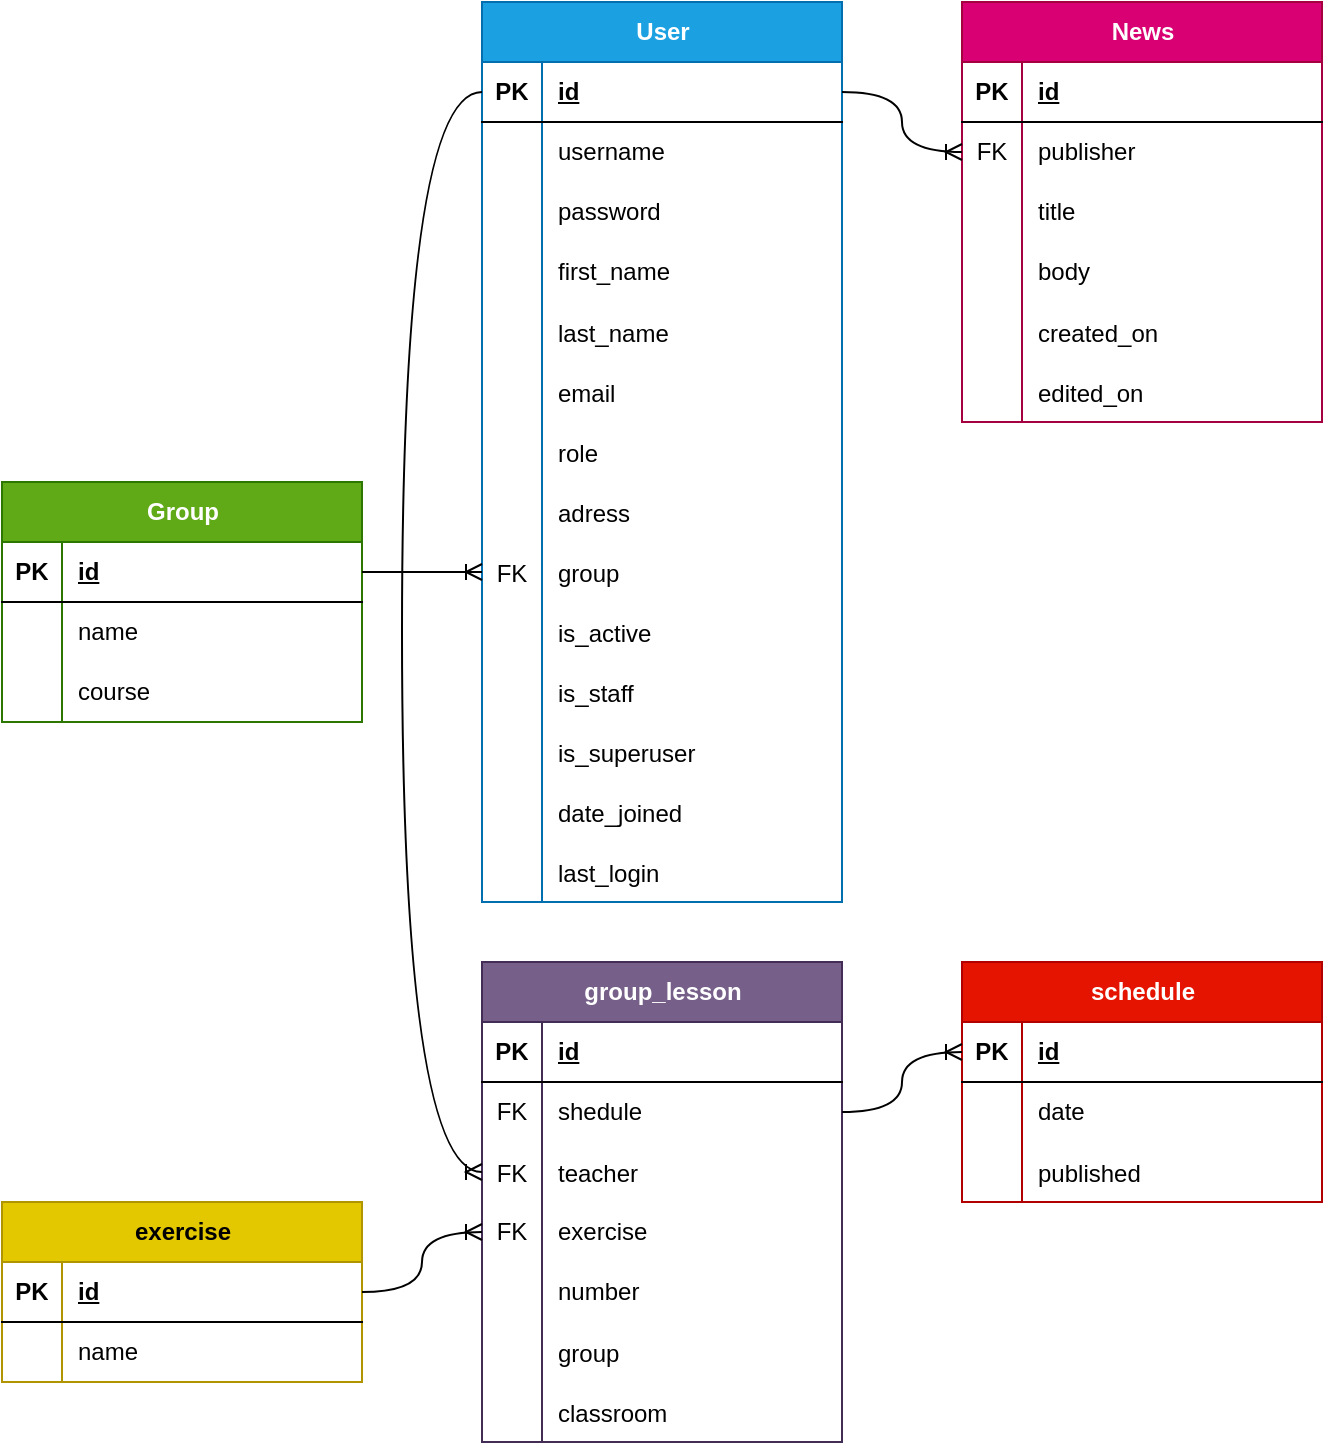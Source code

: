 <mxfile version="26.0.10">
  <diagram name="Страница — 1" id="OboTf6FdKIAfxcBiKq9w">
    <mxGraphModel dx="1434" dy="758" grid="1" gridSize="10" guides="1" tooltips="1" connect="1" arrows="1" fold="1" page="1" pageScale="1" pageWidth="827" pageHeight="1169" math="0" shadow="0">
      <root>
        <mxCell id="0" />
        <mxCell id="1" parent="0" />
        <mxCell id="WoGr3U05z-3-BIguTOrU-1" value="User" style="shape=table;startSize=30;container=1;collapsible=1;childLayout=tableLayout;fixedRows=1;rowLines=0;fontStyle=1;align=center;resizeLast=1;html=1;fillColor=#1ba1e2;fontColor=#ffffff;strokeColor=#006EAF;" parent="1" vertex="1">
          <mxGeometry x="240" y="40" width="180" height="450" as="geometry" />
        </mxCell>
        <mxCell id="WoGr3U05z-3-BIguTOrU-2" value="" style="shape=tableRow;horizontal=0;startSize=0;swimlaneHead=0;swimlaneBody=0;fillColor=none;collapsible=0;dropTarget=0;points=[[0,0.5],[1,0.5]];portConstraint=eastwest;top=0;left=0;right=0;bottom=1;" parent="WoGr3U05z-3-BIguTOrU-1" vertex="1">
          <mxGeometry y="30" width="180" height="30" as="geometry" />
        </mxCell>
        <mxCell id="WoGr3U05z-3-BIguTOrU-3" value="PK" style="shape=partialRectangle;connectable=0;fillColor=none;top=0;left=0;bottom=0;right=0;fontStyle=1;overflow=hidden;whiteSpace=wrap;html=1;" parent="WoGr3U05z-3-BIguTOrU-2" vertex="1">
          <mxGeometry width="30" height="30" as="geometry">
            <mxRectangle width="30" height="30" as="alternateBounds" />
          </mxGeometry>
        </mxCell>
        <mxCell id="WoGr3U05z-3-BIguTOrU-4" value="id" style="shape=partialRectangle;connectable=0;fillColor=none;top=0;left=0;bottom=0;right=0;align=left;spacingLeft=6;fontStyle=5;overflow=hidden;whiteSpace=wrap;html=1;" parent="WoGr3U05z-3-BIguTOrU-2" vertex="1">
          <mxGeometry x="30" width="150" height="30" as="geometry">
            <mxRectangle width="150" height="30" as="alternateBounds" />
          </mxGeometry>
        </mxCell>
        <mxCell id="WoGr3U05z-3-BIguTOrU-5" value="" style="shape=tableRow;horizontal=0;startSize=0;swimlaneHead=0;swimlaneBody=0;fillColor=none;collapsible=0;dropTarget=0;points=[[0,0.5],[1,0.5]];portConstraint=eastwest;top=0;left=0;right=0;bottom=0;" parent="WoGr3U05z-3-BIguTOrU-1" vertex="1">
          <mxGeometry y="60" width="180" height="30" as="geometry" />
        </mxCell>
        <mxCell id="WoGr3U05z-3-BIguTOrU-6" value="" style="shape=partialRectangle;connectable=0;fillColor=none;top=0;left=0;bottom=0;right=0;editable=1;overflow=hidden;whiteSpace=wrap;html=1;" parent="WoGr3U05z-3-BIguTOrU-5" vertex="1">
          <mxGeometry width="30" height="30" as="geometry">
            <mxRectangle width="30" height="30" as="alternateBounds" />
          </mxGeometry>
        </mxCell>
        <mxCell id="WoGr3U05z-3-BIguTOrU-7" value="username" style="shape=partialRectangle;connectable=0;fillColor=none;top=0;left=0;bottom=0;right=0;align=left;spacingLeft=6;overflow=hidden;whiteSpace=wrap;html=1;" parent="WoGr3U05z-3-BIguTOrU-5" vertex="1">
          <mxGeometry x="30" width="150" height="30" as="geometry">
            <mxRectangle width="150" height="30" as="alternateBounds" />
          </mxGeometry>
        </mxCell>
        <mxCell id="WoGr3U05z-3-BIguTOrU-8" value="" style="shape=tableRow;horizontal=0;startSize=0;swimlaneHead=0;swimlaneBody=0;fillColor=none;collapsible=0;dropTarget=0;points=[[0,0.5],[1,0.5]];portConstraint=eastwest;top=0;left=0;right=0;bottom=0;" parent="WoGr3U05z-3-BIguTOrU-1" vertex="1">
          <mxGeometry y="90" width="180" height="30" as="geometry" />
        </mxCell>
        <mxCell id="WoGr3U05z-3-BIguTOrU-9" value="" style="shape=partialRectangle;connectable=0;fillColor=none;top=0;left=0;bottom=0;right=0;editable=1;overflow=hidden;whiteSpace=wrap;html=1;" parent="WoGr3U05z-3-BIguTOrU-8" vertex="1">
          <mxGeometry width="30" height="30" as="geometry">
            <mxRectangle width="30" height="30" as="alternateBounds" />
          </mxGeometry>
        </mxCell>
        <mxCell id="WoGr3U05z-3-BIguTOrU-10" value="password" style="shape=partialRectangle;connectable=0;fillColor=none;top=0;left=0;bottom=0;right=0;align=left;spacingLeft=6;overflow=hidden;whiteSpace=wrap;html=1;" parent="WoGr3U05z-3-BIguTOrU-8" vertex="1">
          <mxGeometry x="30" width="150" height="30" as="geometry">
            <mxRectangle width="150" height="30" as="alternateBounds" />
          </mxGeometry>
        </mxCell>
        <mxCell id="WoGr3U05z-3-BIguTOrU-11" value="" style="shape=tableRow;horizontal=0;startSize=0;swimlaneHead=0;swimlaneBody=0;fillColor=none;collapsible=0;dropTarget=0;points=[[0,0.5],[1,0.5]];portConstraint=eastwest;top=0;left=0;right=0;bottom=0;" parent="WoGr3U05z-3-BIguTOrU-1" vertex="1">
          <mxGeometry y="120" width="180" height="30" as="geometry" />
        </mxCell>
        <mxCell id="WoGr3U05z-3-BIguTOrU-12" value="" style="shape=partialRectangle;connectable=0;fillColor=none;top=0;left=0;bottom=0;right=0;editable=1;overflow=hidden;whiteSpace=wrap;html=1;" parent="WoGr3U05z-3-BIguTOrU-11" vertex="1">
          <mxGeometry width="30" height="30" as="geometry">
            <mxRectangle width="30" height="30" as="alternateBounds" />
          </mxGeometry>
        </mxCell>
        <mxCell id="WoGr3U05z-3-BIguTOrU-13" value="first_name" style="shape=partialRectangle;connectable=0;fillColor=none;top=0;left=0;bottom=0;right=0;align=left;spacingLeft=6;overflow=hidden;whiteSpace=wrap;html=1;" parent="WoGr3U05z-3-BIguTOrU-11" vertex="1">
          <mxGeometry x="30" width="150" height="30" as="geometry">
            <mxRectangle width="150" height="30" as="alternateBounds" />
          </mxGeometry>
        </mxCell>
        <mxCell id="WoGr3U05z-3-BIguTOrU-27" value="" style="shape=tableRow;horizontal=0;startSize=0;swimlaneHead=0;swimlaneBody=0;fillColor=none;collapsible=0;dropTarget=0;points=[[0,0.5],[1,0.5]];portConstraint=eastwest;top=0;left=0;right=0;bottom=0;" parent="WoGr3U05z-3-BIguTOrU-1" vertex="1">
          <mxGeometry y="150" width="180" height="30" as="geometry" />
        </mxCell>
        <mxCell id="WoGr3U05z-3-BIguTOrU-28" value="" style="shape=partialRectangle;connectable=0;fillColor=none;top=0;left=0;bottom=0;right=0;editable=1;overflow=hidden;" parent="WoGr3U05z-3-BIguTOrU-27" vertex="1">
          <mxGeometry width="30" height="30" as="geometry">
            <mxRectangle width="30" height="30" as="alternateBounds" />
          </mxGeometry>
        </mxCell>
        <mxCell id="WoGr3U05z-3-BIguTOrU-29" value="last_name" style="shape=partialRectangle;connectable=0;fillColor=none;top=0;left=0;bottom=0;right=0;align=left;spacingLeft=6;overflow=hidden;" parent="WoGr3U05z-3-BIguTOrU-27" vertex="1">
          <mxGeometry x="30" width="150" height="30" as="geometry">
            <mxRectangle width="150" height="30" as="alternateBounds" />
          </mxGeometry>
        </mxCell>
        <mxCell id="WoGr3U05z-3-BIguTOrU-30" value="" style="shape=tableRow;horizontal=0;startSize=0;swimlaneHead=0;swimlaneBody=0;fillColor=none;collapsible=0;dropTarget=0;points=[[0,0.5],[1,0.5]];portConstraint=eastwest;top=0;left=0;right=0;bottom=0;" parent="WoGr3U05z-3-BIguTOrU-1" vertex="1">
          <mxGeometry y="180" width="180" height="30" as="geometry" />
        </mxCell>
        <mxCell id="WoGr3U05z-3-BIguTOrU-31" value="" style="shape=partialRectangle;connectable=0;fillColor=none;top=0;left=0;bottom=0;right=0;editable=1;overflow=hidden;" parent="WoGr3U05z-3-BIguTOrU-30" vertex="1">
          <mxGeometry width="30" height="30" as="geometry">
            <mxRectangle width="30" height="30" as="alternateBounds" />
          </mxGeometry>
        </mxCell>
        <mxCell id="WoGr3U05z-3-BIguTOrU-32" value="email" style="shape=partialRectangle;connectable=0;fillColor=none;top=0;left=0;bottom=0;right=0;align=left;spacingLeft=6;overflow=hidden;" parent="WoGr3U05z-3-BIguTOrU-30" vertex="1">
          <mxGeometry x="30" width="150" height="30" as="geometry">
            <mxRectangle width="150" height="30" as="alternateBounds" />
          </mxGeometry>
        </mxCell>
        <mxCell id="WoGr3U05z-3-BIguTOrU-33" value="" style="shape=tableRow;horizontal=0;startSize=0;swimlaneHead=0;swimlaneBody=0;fillColor=none;collapsible=0;dropTarget=0;points=[[0,0.5],[1,0.5]];portConstraint=eastwest;top=0;left=0;right=0;bottom=0;" parent="WoGr3U05z-3-BIguTOrU-1" vertex="1">
          <mxGeometry y="210" width="180" height="30" as="geometry" />
        </mxCell>
        <mxCell id="WoGr3U05z-3-BIguTOrU-34" value="" style="shape=partialRectangle;connectable=0;fillColor=none;top=0;left=0;bottom=0;right=0;editable=1;overflow=hidden;" parent="WoGr3U05z-3-BIguTOrU-33" vertex="1">
          <mxGeometry width="30" height="30" as="geometry">
            <mxRectangle width="30" height="30" as="alternateBounds" />
          </mxGeometry>
        </mxCell>
        <mxCell id="WoGr3U05z-3-BIguTOrU-35" value="role" style="shape=partialRectangle;connectable=0;fillColor=none;top=0;left=0;bottom=0;right=0;align=left;spacingLeft=6;overflow=hidden;" parent="WoGr3U05z-3-BIguTOrU-33" vertex="1">
          <mxGeometry x="30" width="150" height="30" as="geometry">
            <mxRectangle width="150" height="30" as="alternateBounds" />
          </mxGeometry>
        </mxCell>
        <mxCell id="WoGr3U05z-3-BIguTOrU-36" value="" style="shape=tableRow;horizontal=0;startSize=0;swimlaneHead=0;swimlaneBody=0;fillColor=none;collapsible=0;dropTarget=0;points=[[0,0.5],[1,0.5]];portConstraint=eastwest;top=0;left=0;right=0;bottom=0;" parent="WoGr3U05z-3-BIguTOrU-1" vertex="1">
          <mxGeometry y="240" width="180" height="30" as="geometry" />
        </mxCell>
        <mxCell id="WoGr3U05z-3-BIguTOrU-37" value="" style="shape=partialRectangle;connectable=0;fillColor=none;top=0;left=0;bottom=0;right=0;editable=1;overflow=hidden;" parent="WoGr3U05z-3-BIguTOrU-36" vertex="1">
          <mxGeometry width="30" height="30" as="geometry">
            <mxRectangle width="30" height="30" as="alternateBounds" />
          </mxGeometry>
        </mxCell>
        <mxCell id="WoGr3U05z-3-BIguTOrU-38" value="adress" style="shape=partialRectangle;connectable=0;fillColor=none;top=0;left=0;bottom=0;right=0;align=left;spacingLeft=6;overflow=hidden;" parent="WoGr3U05z-3-BIguTOrU-36" vertex="1">
          <mxGeometry x="30" width="150" height="30" as="geometry">
            <mxRectangle width="150" height="30" as="alternateBounds" />
          </mxGeometry>
        </mxCell>
        <mxCell id="WoGr3U05z-3-BIguTOrU-39" value="" style="shape=tableRow;horizontal=0;startSize=0;swimlaneHead=0;swimlaneBody=0;fillColor=none;collapsible=0;dropTarget=0;points=[[0,0.5],[1,0.5]];portConstraint=eastwest;top=0;left=0;right=0;bottom=0;" parent="WoGr3U05z-3-BIguTOrU-1" vertex="1">
          <mxGeometry y="270" width="180" height="30" as="geometry" />
        </mxCell>
        <mxCell id="WoGr3U05z-3-BIguTOrU-40" value="FK" style="shape=partialRectangle;connectable=0;fillColor=none;top=0;left=0;bottom=0;right=0;editable=1;overflow=hidden;" parent="WoGr3U05z-3-BIguTOrU-39" vertex="1">
          <mxGeometry width="30" height="30" as="geometry">
            <mxRectangle width="30" height="30" as="alternateBounds" />
          </mxGeometry>
        </mxCell>
        <mxCell id="WoGr3U05z-3-BIguTOrU-41" value="group" style="shape=partialRectangle;connectable=0;fillColor=none;top=0;left=0;bottom=0;right=0;align=left;spacingLeft=6;overflow=hidden;" parent="WoGr3U05z-3-BIguTOrU-39" vertex="1">
          <mxGeometry x="30" width="150" height="30" as="geometry">
            <mxRectangle width="150" height="30" as="alternateBounds" />
          </mxGeometry>
        </mxCell>
        <mxCell id="WoGr3U05z-3-BIguTOrU-72" value="" style="shape=tableRow;horizontal=0;startSize=0;swimlaneHead=0;swimlaneBody=0;fillColor=none;collapsible=0;dropTarget=0;points=[[0,0.5],[1,0.5]];portConstraint=eastwest;top=0;left=0;right=0;bottom=0;" parent="WoGr3U05z-3-BIguTOrU-1" vertex="1">
          <mxGeometry y="300" width="180" height="30" as="geometry" />
        </mxCell>
        <mxCell id="WoGr3U05z-3-BIguTOrU-73" value="" style="shape=partialRectangle;connectable=0;fillColor=none;top=0;left=0;bottom=0;right=0;editable=1;overflow=hidden;" parent="WoGr3U05z-3-BIguTOrU-72" vertex="1">
          <mxGeometry width="30" height="30" as="geometry">
            <mxRectangle width="30" height="30" as="alternateBounds" />
          </mxGeometry>
        </mxCell>
        <mxCell id="WoGr3U05z-3-BIguTOrU-74" value="is_active" style="shape=partialRectangle;connectable=0;fillColor=none;top=0;left=0;bottom=0;right=0;align=left;spacingLeft=6;overflow=hidden;" parent="WoGr3U05z-3-BIguTOrU-72" vertex="1">
          <mxGeometry x="30" width="150" height="30" as="geometry">
            <mxRectangle width="150" height="30" as="alternateBounds" />
          </mxGeometry>
        </mxCell>
        <mxCell id="WoGr3U05z-3-BIguTOrU-75" value="" style="shape=tableRow;horizontal=0;startSize=0;swimlaneHead=0;swimlaneBody=0;fillColor=none;collapsible=0;dropTarget=0;points=[[0,0.5],[1,0.5]];portConstraint=eastwest;top=0;left=0;right=0;bottom=0;" parent="WoGr3U05z-3-BIguTOrU-1" vertex="1">
          <mxGeometry y="330" width="180" height="30" as="geometry" />
        </mxCell>
        <mxCell id="WoGr3U05z-3-BIguTOrU-76" value="" style="shape=partialRectangle;connectable=0;fillColor=none;top=0;left=0;bottom=0;right=0;editable=1;overflow=hidden;" parent="WoGr3U05z-3-BIguTOrU-75" vertex="1">
          <mxGeometry width="30" height="30" as="geometry">
            <mxRectangle width="30" height="30" as="alternateBounds" />
          </mxGeometry>
        </mxCell>
        <mxCell id="WoGr3U05z-3-BIguTOrU-77" value="is_staff" style="shape=partialRectangle;connectable=0;fillColor=none;top=0;left=0;bottom=0;right=0;align=left;spacingLeft=6;overflow=hidden;" parent="WoGr3U05z-3-BIguTOrU-75" vertex="1">
          <mxGeometry x="30" width="150" height="30" as="geometry">
            <mxRectangle width="150" height="30" as="alternateBounds" />
          </mxGeometry>
        </mxCell>
        <mxCell id="WoGr3U05z-3-BIguTOrU-78" value="" style="shape=tableRow;horizontal=0;startSize=0;swimlaneHead=0;swimlaneBody=0;fillColor=none;collapsible=0;dropTarget=0;points=[[0,0.5],[1,0.5]];portConstraint=eastwest;top=0;left=0;right=0;bottom=0;" parent="WoGr3U05z-3-BIguTOrU-1" vertex="1">
          <mxGeometry y="360" width="180" height="30" as="geometry" />
        </mxCell>
        <mxCell id="WoGr3U05z-3-BIguTOrU-79" value="" style="shape=partialRectangle;connectable=0;fillColor=none;top=0;left=0;bottom=0;right=0;editable=1;overflow=hidden;" parent="WoGr3U05z-3-BIguTOrU-78" vertex="1">
          <mxGeometry width="30" height="30" as="geometry">
            <mxRectangle width="30" height="30" as="alternateBounds" />
          </mxGeometry>
        </mxCell>
        <mxCell id="WoGr3U05z-3-BIguTOrU-80" value="is_superuser" style="shape=partialRectangle;connectable=0;fillColor=none;top=0;left=0;bottom=0;right=0;align=left;spacingLeft=6;overflow=hidden;" parent="WoGr3U05z-3-BIguTOrU-78" vertex="1">
          <mxGeometry x="30" width="150" height="30" as="geometry">
            <mxRectangle width="150" height="30" as="alternateBounds" />
          </mxGeometry>
        </mxCell>
        <mxCell id="WoGr3U05z-3-BIguTOrU-84" value="" style="shape=tableRow;horizontal=0;startSize=0;swimlaneHead=0;swimlaneBody=0;fillColor=none;collapsible=0;dropTarget=0;points=[[0,0.5],[1,0.5]];portConstraint=eastwest;top=0;left=0;right=0;bottom=0;" parent="WoGr3U05z-3-BIguTOrU-1" vertex="1">
          <mxGeometry y="390" width="180" height="30" as="geometry" />
        </mxCell>
        <mxCell id="WoGr3U05z-3-BIguTOrU-85" value="" style="shape=partialRectangle;connectable=0;fillColor=none;top=0;left=0;bottom=0;right=0;editable=1;overflow=hidden;" parent="WoGr3U05z-3-BIguTOrU-84" vertex="1">
          <mxGeometry width="30" height="30" as="geometry">
            <mxRectangle width="30" height="30" as="alternateBounds" />
          </mxGeometry>
        </mxCell>
        <mxCell id="WoGr3U05z-3-BIguTOrU-86" value="date_joined" style="shape=partialRectangle;connectable=0;fillColor=none;top=0;left=0;bottom=0;right=0;align=left;spacingLeft=6;overflow=hidden;" parent="WoGr3U05z-3-BIguTOrU-84" vertex="1">
          <mxGeometry x="30" width="150" height="30" as="geometry">
            <mxRectangle width="150" height="30" as="alternateBounds" />
          </mxGeometry>
        </mxCell>
        <mxCell id="WoGr3U05z-3-BIguTOrU-87" value="" style="shape=tableRow;horizontal=0;startSize=0;swimlaneHead=0;swimlaneBody=0;fillColor=none;collapsible=0;dropTarget=0;points=[[0,0.5],[1,0.5]];portConstraint=eastwest;top=0;left=0;right=0;bottom=0;" parent="WoGr3U05z-3-BIguTOrU-1" vertex="1">
          <mxGeometry y="420" width="180" height="30" as="geometry" />
        </mxCell>
        <mxCell id="WoGr3U05z-3-BIguTOrU-88" value="" style="shape=partialRectangle;connectable=0;fillColor=none;top=0;left=0;bottom=0;right=0;editable=1;overflow=hidden;" parent="WoGr3U05z-3-BIguTOrU-87" vertex="1">
          <mxGeometry width="30" height="30" as="geometry">
            <mxRectangle width="30" height="30" as="alternateBounds" />
          </mxGeometry>
        </mxCell>
        <mxCell id="WoGr3U05z-3-BIguTOrU-89" value="last_login" style="shape=partialRectangle;connectable=0;fillColor=none;top=0;left=0;bottom=0;right=0;align=left;spacingLeft=6;overflow=hidden;" parent="WoGr3U05z-3-BIguTOrU-87" vertex="1">
          <mxGeometry x="30" width="150" height="30" as="geometry">
            <mxRectangle width="150" height="30" as="alternateBounds" />
          </mxGeometry>
        </mxCell>
        <mxCell id="WoGr3U05z-3-BIguTOrU-42" value="Group" style="shape=table;startSize=30;container=1;collapsible=1;childLayout=tableLayout;fixedRows=1;rowLines=0;fontStyle=1;align=center;resizeLast=1;html=1;fillColor=#60a917;fontColor=#ffffff;strokeColor=#2D7600;" parent="1" vertex="1">
          <mxGeometry y="280" width="180" height="120" as="geometry" />
        </mxCell>
        <mxCell id="WoGr3U05z-3-BIguTOrU-43" value="" style="shape=tableRow;horizontal=0;startSize=0;swimlaneHead=0;swimlaneBody=0;fillColor=none;collapsible=0;dropTarget=0;points=[[0,0.5],[1,0.5]];portConstraint=eastwest;top=0;left=0;right=0;bottom=1;" parent="WoGr3U05z-3-BIguTOrU-42" vertex="1">
          <mxGeometry y="30" width="180" height="30" as="geometry" />
        </mxCell>
        <mxCell id="WoGr3U05z-3-BIguTOrU-44" value="PK" style="shape=partialRectangle;connectable=0;fillColor=none;top=0;left=0;bottom=0;right=0;fontStyle=1;overflow=hidden;whiteSpace=wrap;html=1;" parent="WoGr3U05z-3-BIguTOrU-43" vertex="1">
          <mxGeometry width="30" height="30" as="geometry">
            <mxRectangle width="30" height="30" as="alternateBounds" />
          </mxGeometry>
        </mxCell>
        <mxCell id="WoGr3U05z-3-BIguTOrU-45" value="id" style="shape=partialRectangle;connectable=0;fillColor=none;top=0;left=0;bottom=0;right=0;align=left;spacingLeft=6;fontStyle=5;overflow=hidden;whiteSpace=wrap;html=1;" parent="WoGr3U05z-3-BIguTOrU-43" vertex="1">
          <mxGeometry x="30" width="150" height="30" as="geometry">
            <mxRectangle width="150" height="30" as="alternateBounds" />
          </mxGeometry>
        </mxCell>
        <mxCell id="WoGr3U05z-3-BIguTOrU-46" value="" style="shape=tableRow;horizontal=0;startSize=0;swimlaneHead=0;swimlaneBody=0;fillColor=none;collapsible=0;dropTarget=0;points=[[0,0.5],[1,0.5]];portConstraint=eastwest;top=0;left=0;right=0;bottom=0;" parent="WoGr3U05z-3-BIguTOrU-42" vertex="1">
          <mxGeometry y="60" width="180" height="30" as="geometry" />
        </mxCell>
        <mxCell id="WoGr3U05z-3-BIguTOrU-47" value="" style="shape=partialRectangle;connectable=0;fillColor=none;top=0;left=0;bottom=0;right=0;editable=1;overflow=hidden;whiteSpace=wrap;html=1;" parent="WoGr3U05z-3-BIguTOrU-46" vertex="1">
          <mxGeometry width="30" height="30" as="geometry">
            <mxRectangle width="30" height="30" as="alternateBounds" />
          </mxGeometry>
        </mxCell>
        <mxCell id="WoGr3U05z-3-BIguTOrU-48" value="name&lt;span style=&quot;white-space: pre;&quot;&gt;&#x9;&lt;/span&gt;" style="shape=partialRectangle;connectable=0;fillColor=none;top=0;left=0;bottom=0;right=0;align=left;spacingLeft=6;overflow=hidden;whiteSpace=wrap;html=1;" parent="WoGr3U05z-3-BIguTOrU-46" vertex="1">
          <mxGeometry x="30" width="150" height="30" as="geometry">
            <mxRectangle width="150" height="30" as="alternateBounds" />
          </mxGeometry>
        </mxCell>
        <mxCell id="WoGr3U05z-3-BIguTOrU-49" value="" style="shape=tableRow;horizontal=0;startSize=0;swimlaneHead=0;swimlaneBody=0;fillColor=none;collapsible=0;dropTarget=0;points=[[0,0.5],[1,0.5]];portConstraint=eastwest;top=0;left=0;right=0;bottom=0;" parent="WoGr3U05z-3-BIguTOrU-42" vertex="1">
          <mxGeometry y="90" width="180" height="30" as="geometry" />
        </mxCell>
        <mxCell id="WoGr3U05z-3-BIguTOrU-50" value="" style="shape=partialRectangle;connectable=0;fillColor=none;top=0;left=0;bottom=0;right=0;editable=1;overflow=hidden;whiteSpace=wrap;html=1;" parent="WoGr3U05z-3-BIguTOrU-49" vertex="1">
          <mxGeometry width="30" height="30" as="geometry">
            <mxRectangle width="30" height="30" as="alternateBounds" />
          </mxGeometry>
        </mxCell>
        <mxCell id="WoGr3U05z-3-BIguTOrU-51" value="course" style="shape=partialRectangle;connectable=0;fillColor=none;top=0;left=0;bottom=0;right=0;align=left;spacingLeft=6;overflow=hidden;whiteSpace=wrap;html=1;" parent="WoGr3U05z-3-BIguTOrU-49" vertex="1">
          <mxGeometry x="30" width="150" height="30" as="geometry">
            <mxRectangle width="150" height="30" as="alternateBounds" />
          </mxGeometry>
        </mxCell>
        <mxCell id="WoGr3U05z-3-BIguTOrU-71" value="" style="edgeStyle=orthogonalEdgeStyle;fontSize=12;html=1;endArrow=ERoneToMany;rounded=0;exitX=1;exitY=0.5;exitDx=0;exitDy=0;entryX=0;entryY=0.5;entryDx=0;entryDy=0;curved=1;" parent="1" source="WoGr3U05z-3-BIguTOrU-43" target="WoGr3U05z-3-BIguTOrU-39" edge="1">
          <mxGeometry width="100" height="100" relative="1" as="geometry">
            <mxPoint x="100" y="360" as="sourcePoint" />
            <mxPoint x="200" y="260" as="targetPoint" />
            <Array as="points">
              <mxPoint x="210" y="325" />
              <mxPoint x="210" y="325" />
            </Array>
          </mxGeometry>
        </mxCell>
        <mxCell id="WoGr3U05z-3-BIguTOrU-90" value="News" style="shape=table;startSize=30;container=1;collapsible=1;childLayout=tableLayout;fixedRows=1;rowLines=0;fontStyle=1;align=center;resizeLast=1;html=1;fillColor=#d80073;fontColor=#ffffff;strokeColor=#A50040;" parent="1" vertex="1">
          <mxGeometry x="480" y="40" width="180" height="210" as="geometry" />
        </mxCell>
        <mxCell id="WoGr3U05z-3-BIguTOrU-91" value="" style="shape=tableRow;horizontal=0;startSize=0;swimlaneHead=0;swimlaneBody=0;fillColor=none;collapsible=0;dropTarget=0;points=[[0,0.5],[1,0.5]];portConstraint=eastwest;top=0;left=0;right=0;bottom=1;" parent="WoGr3U05z-3-BIguTOrU-90" vertex="1">
          <mxGeometry y="30" width="180" height="30" as="geometry" />
        </mxCell>
        <mxCell id="WoGr3U05z-3-BIguTOrU-92" value="PK" style="shape=partialRectangle;connectable=0;fillColor=none;top=0;left=0;bottom=0;right=0;fontStyle=1;overflow=hidden;whiteSpace=wrap;html=1;" parent="WoGr3U05z-3-BIguTOrU-91" vertex="1">
          <mxGeometry width="30" height="30" as="geometry">
            <mxRectangle width="30" height="30" as="alternateBounds" />
          </mxGeometry>
        </mxCell>
        <mxCell id="WoGr3U05z-3-BIguTOrU-93" value="id" style="shape=partialRectangle;connectable=0;fillColor=none;top=0;left=0;bottom=0;right=0;align=left;spacingLeft=6;fontStyle=5;overflow=hidden;whiteSpace=wrap;html=1;" parent="WoGr3U05z-3-BIguTOrU-91" vertex="1">
          <mxGeometry x="30" width="150" height="30" as="geometry">
            <mxRectangle width="150" height="30" as="alternateBounds" />
          </mxGeometry>
        </mxCell>
        <mxCell id="WoGr3U05z-3-BIguTOrU-94" value="" style="shape=tableRow;horizontal=0;startSize=0;swimlaneHead=0;swimlaneBody=0;fillColor=none;collapsible=0;dropTarget=0;points=[[0,0.5],[1,0.5]];portConstraint=eastwest;top=0;left=0;right=0;bottom=0;" parent="WoGr3U05z-3-BIguTOrU-90" vertex="1">
          <mxGeometry y="60" width="180" height="30" as="geometry" />
        </mxCell>
        <mxCell id="WoGr3U05z-3-BIguTOrU-95" value="FK" style="shape=partialRectangle;connectable=0;fillColor=none;top=0;left=0;bottom=0;right=0;editable=1;overflow=hidden;whiteSpace=wrap;html=1;" parent="WoGr3U05z-3-BIguTOrU-94" vertex="1">
          <mxGeometry width="30" height="30" as="geometry">
            <mxRectangle width="30" height="30" as="alternateBounds" />
          </mxGeometry>
        </mxCell>
        <mxCell id="WoGr3U05z-3-BIguTOrU-96" value="publisher" style="shape=partialRectangle;connectable=0;fillColor=none;top=0;left=0;bottom=0;right=0;align=left;spacingLeft=6;overflow=hidden;whiteSpace=wrap;html=1;" parent="WoGr3U05z-3-BIguTOrU-94" vertex="1">
          <mxGeometry x="30" width="150" height="30" as="geometry">
            <mxRectangle width="150" height="30" as="alternateBounds" />
          </mxGeometry>
        </mxCell>
        <mxCell id="WoGr3U05z-3-BIguTOrU-97" value="" style="shape=tableRow;horizontal=0;startSize=0;swimlaneHead=0;swimlaneBody=0;fillColor=none;collapsible=0;dropTarget=0;points=[[0,0.5],[1,0.5]];portConstraint=eastwest;top=0;left=0;right=0;bottom=0;" parent="WoGr3U05z-3-BIguTOrU-90" vertex="1">
          <mxGeometry y="90" width="180" height="30" as="geometry" />
        </mxCell>
        <mxCell id="WoGr3U05z-3-BIguTOrU-98" value="" style="shape=partialRectangle;connectable=0;fillColor=none;top=0;left=0;bottom=0;right=0;editable=1;overflow=hidden;whiteSpace=wrap;html=1;" parent="WoGr3U05z-3-BIguTOrU-97" vertex="1">
          <mxGeometry width="30" height="30" as="geometry">
            <mxRectangle width="30" height="30" as="alternateBounds" />
          </mxGeometry>
        </mxCell>
        <mxCell id="WoGr3U05z-3-BIguTOrU-99" value="title" style="shape=partialRectangle;connectable=0;fillColor=none;top=0;left=0;bottom=0;right=0;align=left;spacingLeft=6;overflow=hidden;whiteSpace=wrap;html=1;" parent="WoGr3U05z-3-BIguTOrU-97" vertex="1">
          <mxGeometry x="30" width="150" height="30" as="geometry">
            <mxRectangle width="150" height="30" as="alternateBounds" />
          </mxGeometry>
        </mxCell>
        <mxCell id="WoGr3U05z-3-BIguTOrU-100" value="" style="shape=tableRow;horizontal=0;startSize=0;swimlaneHead=0;swimlaneBody=0;fillColor=none;collapsible=0;dropTarget=0;points=[[0,0.5],[1,0.5]];portConstraint=eastwest;top=0;left=0;right=0;bottom=0;" parent="WoGr3U05z-3-BIguTOrU-90" vertex="1">
          <mxGeometry y="120" width="180" height="30" as="geometry" />
        </mxCell>
        <mxCell id="WoGr3U05z-3-BIguTOrU-101" value="" style="shape=partialRectangle;connectable=0;fillColor=none;top=0;left=0;bottom=0;right=0;editable=1;overflow=hidden;whiteSpace=wrap;html=1;" parent="WoGr3U05z-3-BIguTOrU-100" vertex="1">
          <mxGeometry width="30" height="30" as="geometry">
            <mxRectangle width="30" height="30" as="alternateBounds" />
          </mxGeometry>
        </mxCell>
        <mxCell id="WoGr3U05z-3-BIguTOrU-102" value="body" style="shape=partialRectangle;connectable=0;fillColor=none;top=0;left=0;bottom=0;right=0;align=left;spacingLeft=6;overflow=hidden;whiteSpace=wrap;html=1;" parent="WoGr3U05z-3-BIguTOrU-100" vertex="1">
          <mxGeometry x="30" width="150" height="30" as="geometry">
            <mxRectangle width="150" height="30" as="alternateBounds" />
          </mxGeometry>
        </mxCell>
        <mxCell id="WoGr3U05z-3-BIguTOrU-103" value="" style="shape=tableRow;horizontal=0;startSize=0;swimlaneHead=0;swimlaneBody=0;fillColor=none;collapsible=0;dropTarget=0;points=[[0,0.5],[1,0.5]];portConstraint=eastwest;top=0;left=0;right=0;bottom=0;" parent="WoGr3U05z-3-BIguTOrU-90" vertex="1">
          <mxGeometry y="150" width="180" height="30" as="geometry" />
        </mxCell>
        <mxCell id="WoGr3U05z-3-BIguTOrU-104" value="" style="shape=partialRectangle;connectable=0;fillColor=none;top=0;left=0;bottom=0;right=0;editable=1;overflow=hidden;" parent="WoGr3U05z-3-BIguTOrU-103" vertex="1">
          <mxGeometry width="30" height="30" as="geometry">
            <mxRectangle width="30" height="30" as="alternateBounds" />
          </mxGeometry>
        </mxCell>
        <mxCell id="WoGr3U05z-3-BIguTOrU-105" value="created_on" style="shape=partialRectangle;connectable=0;fillColor=none;top=0;left=0;bottom=0;right=0;align=left;spacingLeft=6;overflow=hidden;" parent="WoGr3U05z-3-BIguTOrU-103" vertex="1">
          <mxGeometry x="30" width="150" height="30" as="geometry">
            <mxRectangle width="150" height="30" as="alternateBounds" />
          </mxGeometry>
        </mxCell>
        <mxCell id="WoGr3U05z-3-BIguTOrU-106" value="" style="shape=tableRow;horizontal=0;startSize=0;swimlaneHead=0;swimlaneBody=0;fillColor=none;collapsible=0;dropTarget=0;points=[[0,0.5],[1,0.5]];portConstraint=eastwest;top=0;left=0;right=0;bottom=0;" parent="WoGr3U05z-3-BIguTOrU-90" vertex="1">
          <mxGeometry y="180" width="180" height="30" as="geometry" />
        </mxCell>
        <mxCell id="WoGr3U05z-3-BIguTOrU-107" value="" style="shape=partialRectangle;connectable=0;fillColor=none;top=0;left=0;bottom=0;right=0;editable=1;overflow=hidden;" parent="WoGr3U05z-3-BIguTOrU-106" vertex="1">
          <mxGeometry width="30" height="30" as="geometry">
            <mxRectangle width="30" height="30" as="alternateBounds" />
          </mxGeometry>
        </mxCell>
        <mxCell id="WoGr3U05z-3-BIguTOrU-108" value="edited_on" style="shape=partialRectangle;connectable=0;fillColor=none;top=0;left=0;bottom=0;right=0;align=left;spacingLeft=6;overflow=hidden;" parent="WoGr3U05z-3-BIguTOrU-106" vertex="1">
          <mxGeometry x="30" width="150" height="30" as="geometry">
            <mxRectangle width="150" height="30" as="alternateBounds" />
          </mxGeometry>
        </mxCell>
        <mxCell id="-UsAnKUUNsA_pTMBHW5t-14" value="" style="edgeStyle=orthogonalEdgeStyle;fontSize=12;html=1;endArrow=ERoneToMany;rounded=0;exitX=1;exitY=0.5;exitDx=0;exitDy=0;entryX=0;entryY=0.5;entryDx=0;entryDy=0;curved=1;" parent="1" source="WoGr3U05z-3-BIguTOrU-2" target="WoGr3U05z-3-BIguTOrU-94" edge="1">
          <mxGeometry width="100" height="100" relative="1" as="geometry">
            <mxPoint x="490" y="390" as="sourcePoint" />
            <mxPoint x="590" y="290" as="targetPoint" />
          </mxGeometry>
        </mxCell>
        <mxCell id="sFUshMTgX7SWt_EB1Gr2-1" value="exercise" style="shape=table;startSize=30;container=1;collapsible=1;childLayout=tableLayout;fixedRows=1;rowLines=0;fontStyle=1;align=center;resizeLast=1;html=1;fillColor=#e3c800;fontColor=#000000;strokeColor=#B09500;" vertex="1" parent="1">
          <mxGeometry y="640" width="180" height="90" as="geometry" />
        </mxCell>
        <mxCell id="sFUshMTgX7SWt_EB1Gr2-2" value="" style="shape=tableRow;horizontal=0;startSize=0;swimlaneHead=0;swimlaneBody=0;fillColor=none;collapsible=0;dropTarget=0;points=[[0,0.5],[1,0.5]];portConstraint=eastwest;top=0;left=0;right=0;bottom=1;" vertex="1" parent="sFUshMTgX7SWt_EB1Gr2-1">
          <mxGeometry y="30" width="180" height="30" as="geometry" />
        </mxCell>
        <mxCell id="sFUshMTgX7SWt_EB1Gr2-3" value="PK" style="shape=partialRectangle;connectable=0;fillColor=none;top=0;left=0;bottom=0;right=0;fontStyle=1;overflow=hidden;whiteSpace=wrap;html=1;" vertex="1" parent="sFUshMTgX7SWt_EB1Gr2-2">
          <mxGeometry width="30" height="30" as="geometry">
            <mxRectangle width="30" height="30" as="alternateBounds" />
          </mxGeometry>
        </mxCell>
        <mxCell id="sFUshMTgX7SWt_EB1Gr2-4" value="id" style="shape=partialRectangle;connectable=0;fillColor=none;top=0;left=0;bottom=0;right=0;align=left;spacingLeft=6;fontStyle=5;overflow=hidden;whiteSpace=wrap;html=1;" vertex="1" parent="sFUshMTgX7SWt_EB1Gr2-2">
          <mxGeometry x="30" width="150" height="30" as="geometry">
            <mxRectangle width="150" height="30" as="alternateBounds" />
          </mxGeometry>
        </mxCell>
        <mxCell id="sFUshMTgX7SWt_EB1Gr2-5" value="" style="shape=tableRow;horizontal=0;startSize=0;swimlaneHead=0;swimlaneBody=0;fillColor=none;collapsible=0;dropTarget=0;points=[[0,0.5],[1,0.5]];portConstraint=eastwest;top=0;left=0;right=0;bottom=0;" vertex="1" parent="sFUshMTgX7SWt_EB1Gr2-1">
          <mxGeometry y="60" width="180" height="30" as="geometry" />
        </mxCell>
        <mxCell id="sFUshMTgX7SWt_EB1Gr2-6" value="" style="shape=partialRectangle;connectable=0;fillColor=none;top=0;left=0;bottom=0;right=0;editable=1;overflow=hidden;whiteSpace=wrap;html=1;" vertex="1" parent="sFUshMTgX7SWt_EB1Gr2-5">
          <mxGeometry width="30" height="30" as="geometry">
            <mxRectangle width="30" height="30" as="alternateBounds" />
          </mxGeometry>
        </mxCell>
        <mxCell id="sFUshMTgX7SWt_EB1Gr2-7" value="name" style="shape=partialRectangle;connectable=0;fillColor=none;top=0;left=0;bottom=0;right=0;align=left;spacingLeft=6;overflow=hidden;whiteSpace=wrap;html=1;" vertex="1" parent="sFUshMTgX7SWt_EB1Gr2-5">
          <mxGeometry x="30" width="150" height="30" as="geometry">
            <mxRectangle width="150" height="30" as="alternateBounds" />
          </mxGeometry>
        </mxCell>
        <mxCell id="sFUshMTgX7SWt_EB1Gr2-14" value="schedule" style="shape=table;startSize=30;container=1;collapsible=1;childLayout=tableLayout;fixedRows=1;rowLines=0;fontStyle=1;align=center;resizeLast=1;html=1;fillColor=#e51400;fontColor=#ffffff;strokeColor=#B20000;" vertex="1" parent="1">
          <mxGeometry x="480" y="520" width="180" height="120" as="geometry" />
        </mxCell>
        <mxCell id="sFUshMTgX7SWt_EB1Gr2-15" value="" style="shape=tableRow;horizontal=0;startSize=0;swimlaneHead=0;swimlaneBody=0;fillColor=none;collapsible=0;dropTarget=0;points=[[0,0.5],[1,0.5]];portConstraint=eastwest;top=0;left=0;right=0;bottom=1;" vertex="1" parent="sFUshMTgX7SWt_EB1Gr2-14">
          <mxGeometry y="30" width="180" height="30" as="geometry" />
        </mxCell>
        <mxCell id="sFUshMTgX7SWt_EB1Gr2-16" value="PK" style="shape=partialRectangle;connectable=0;fillColor=none;top=0;left=0;bottom=0;right=0;fontStyle=1;overflow=hidden;whiteSpace=wrap;html=1;" vertex="1" parent="sFUshMTgX7SWt_EB1Gr2-15">
          <mxGeometry width="30" height="30" as="geometry">
            <mxRectangle width="30" height="30" as="alternateBounds" />
          </mxGeometry>
        </mxCell>
        <mxCell id="sFUshMTgX7SWt_EB1Gr2-17" value="id" style="shape=partialRectangle;connectable=0;fillColor=none;top=0;left=0;bottom=0;right=0;align=left;spacingLeft=6;fontStyle=5;overflow=hidden;whiteSpace=wrap;html=1;" vertex="1" parent="sFUshMTgX7SWt_EB1Gr2-15">
          <mxGeometry x="30" width="150" height="30" as="geometry">
            <mxRectangle width="150" height="30" as="alternateBounds" />
          </mxGeometry>
        </mxCell>
        <mxCell id="sFUshMTgX7SWt_EB1Gr2-18" value="" style="shape=tableRow;horizontal=0;startSize=0;swimlaneHead=0;swimlaneBody=0;fillColor=none;collapsible=0;dropTarget=0;points=[[0,0.5],[1,0.5]];portConstraint=eastwest;top=0;left=0;right=0;bottom=0;" vertex="1" parent="sFUshMTgX7SWt_EB1Gr2-14">
          <mxGeometry y="60" width="180" height="30" as="geometry" />
        </mxCell>
        <mxCell id="sFUshMTgX7SWt_EB1Gr2-19" value="" style="shape=partialRectangle;connectable=0;fillColor=none;top=0;left=0;bottom=0;right=0;editable=1;overflow=hidden;whiteSpace=wrap;html=1;" vertex="1" parent="sFUshMTgX7SWt_EB1Gr2-18">
          <mxGeometry width="30" height="30" as="geometry">
            <mxRectangle width="30" height="30" as="alternateBounds" />
          </mxGeometry>
        </mxCell>
        <mxCell id="sFUshMTgX7SWt_EB1Gr2-20" value="date" style="shape=partialRectangle;connectable=0;fillColor=none;top=0;left=0;bottom=0;right=0;align=left;spacingLeft=6;overflow=hidden;whiteSpace=wrap;html=1;" vertex="1" parent="sFUshMTgX7SWt_EB1Gr2-18">
          <mxGeometry x="30" width="150" height="30" as="geometry">
            <mxRectangle width="150" height="30" as="alternateBounds" />
          </mxGeometry>
        </mxCell>
        <mxCell id="sFUshMTgX7SWt_EB1Gr2-40" value="" style="shape=tableRow;horizontal=0;startSize=0;swimlaneHead=0;swimlaneBody=0;fillColor=none;collapsible=0;dropTarget=0;points=[[0,0.5],[1,0.5]];portConstraint=eastwest;top=0;left=0;right=0;bottom=0;" vertex="1" parent="sFUshMTgX7SWt_EB1Gr2-14">
          <mxGeometry y="90" width="180" height="30" as="geometry" />
        </mxCell>
        <mxCell id="sFUshMTgX7SWt_EB1Gr2-41" value="" style="shape=partialRectangle;connectable=0;fillColor=none;top=0;left=0;bottom=0;right=0;editable=1;overflow=hidden;" vertex="1" parent="sFUshMTgX7SWt_EB1Gr2-40">
          <mxGeometry width="30" height="30" as="geometry">
            <mxRectangle width="30" height="30" as="alternateBounds" />
          </mxGeometry>
        </mxCell>
        <mxCell id="sFUshMTgX7SWt_EB1Gr2-42" value="published" style="shape=partialRectangle;connectable=0;fillColor=none;top=0;left=0;bottom=0;right=0;align=left;spacingLeft=6;overflow=hidden;" vertex="1" parent="sFUshMTgX7SWt_EB1Gr2-40">
          <mxGeometry x="30" width="150" height="30" as="geometry">
            <mxRectangle width="150" height="30" as="alternateBounds" />
          </mxGeometry>
        </mxCell>
        <mxCell id="sFUshMTgX7SWt_EB1Gr2-24" value="group_lesson" style="shape=table;startSize=30;container=1;collapsible=1;childLayout=tableLayout;fixedRows=1;rowLines=0;fontStyle=1;align=center;resizeLast=1;html=1;fillColor=#76608a;fontColor=#ffffff;strokeColor=#432D57;" vertex="1" parent="1">
          <mxGeometry x="240" y="520" width="180" height="240" as="geometry" />
        </mxCell>
        <mxCell id="sFUshMTgX7SWt_EB1Gr2-25" value="" style="shape=tableRow;horizontal=0;startSize=0;swimlaneHead=0;swimlaneBody=0;fillColor=none;collapsible=0;dropTarget=0;points=[[0,0.5],[1,0.5]];portConstraint=eastwest;top=0;left=0;right=0;bottom=1;" vertex="1" parent="sFUshMTgX7SWt_EB1Gr2-24">
          <mxGeometry y="30" width="180" height="30" as="geometry" />
        </mxCell>
        <mxCell id="sFUshMTgX7SWt_EB1Gr2-26" value="PK" style="shape=partialRectangle;connectable=0;fillColor=none;top=0;left=0;bottom=0;right=0;fontStyle=1;overflow=hidden;whiteSpace=wrap;html=1;" vertex="1" parent="sFUshMTgX7SWt_EB1Gr2-25">
          <mxGeometry width="30" height="30" as="geometry">
            <mxRectangle width="30" height="30" as="alternateBounds" />
          </mxGeometry>
        </mxCell>
        <mxCell id="sFUshMTgX7SWt_EB1Gr2-27" value="id" style="shape=partialRectangle;connectable=0;fillColor=none;top=0;left=0;bottom=0;right=0;align=left;spacingLeft=6;fontStyle=5;overflow=hidden;whiteSpace=wrap;html=1;" vertex="1" parent="sFUshMTgX7SWt_EB1Gr2-25">
          <mxGeometry x="30" width="150" height="30" as="geometry">
            <mxRectangle width="150" height="30" as="alternateBounds" />
          </mxGeometry>
        </mxCell>
        <mxCell id="sFUshMTgX7SWt_EB1Gr2-28" value="" style="shape=tableRow;horizontal=0;startSize=0;swimlaneHead=0;swimlaneBody=0;fillColor=none;collapsible=0;dropTarget=0;points=[[0,0.5],[1,0.5]];portConstraint=eastwest;top=0;left=0;right=0;bottom=0;" vertex="1" parent="sFUshMTgX7SWt_EB1Gr2-24">
          <mxGeometry y="60" width="180" height="30" as="geometry" />
        </mxCell>
        <mxCell id="sFUshMTgX7SWt_EB1Gr2-29" value="FK" style="shape=partialRectangle;connectable=0;fillColor=none;top=0;left=0;bottom=0;right=0;editable=1;overflow=hidden;whiteSpace=wrap;html=1;" vertex="1" parent="sFUshMTgX7SWt_EB1Gr2-28">
          <mxGeometry width="30" height="30" as="geometry">
            <mxRectangle width="30" height="30" as="alternateBounds" />
          </mxGeometry>
        </mxCell>
        <mxCell id="sFUshMTgX7SWt_EB1Gr2-30" value="shedule" style="shape=partialRectangle;connectable=0;fillColor=none;top=0;left=0;bottom=0;right=0;align=left;spacingLeft=6;overflow=hidden;whiteSpace=wrap;html=1;" vertex="1" parent="sFUshMTgX7SWt_EB1Gr2-28">
          <mxGeometry x="30" width="150" height="30" as="geometry">
            <mxRectangle width="150" height="30" as="alternateBounds" />
          </mxGeometry>
        </mxCell>
        <mxCell id="sFUshMTgX7SWt_EB1Gr2-43" value="" style="shape=tableRow;horizontal=0;startSize=0;swimlaneHead=0;swimlaneBody=0;fillColor=none;collapsible=0;dropTarget=0;points=[[0,0.5],[1,0.5]];portConstraint=eastwest;top=0;left=0;right=0;bottom=0;" vertex="1" parent="sFUshMTgX7SWt_EB1Gr2-24">
          <mxGeometry y="90" width="180" height="30" as="geometry" />
        </mxCell>
        <mxCell id="sFUshMTgX7SWt_EB1Gr2-44" value="FK" style="shape=partialRectangle;connectable=0;fillColor=none;top=0;left=0;bottom=0;right=0;editable=1;overflow=hidden;" vertex="1" parent="sFUshMTgX7SWt_EB1Gr2-43">
          <mxGeometry width="30" height="30" as="geometry">
            <mxRectangle width="30" height="30" as="alternateBounds" />
          </mxGeometry>
        </mxCell>
        <mxCell id="sFUshMTgX7SWt_EB1Gr2-45" value="teacher" style="shape=partialRectangle;connectable=0;fillColor=none;top=0;left=0;bottom=0;right=0;align=left;spacingLeft=6;overflow=hidden;" vertex="1" parent="sFUshMTgX7SWt_EB1Gr2-43">
          <mxGeometry x="30" width="150" height="30" as="geometry">
            <mxRectangle width="150" height="30" as="alternateBounds" />
          </mxGeometry>
        </mxCell>
        <mxCell id="sFUshMTgX7SWt_EB1Gr2-31" value="" style="shape=tableRow;horizontal=0;startSize=0;swimlaneHead=0;swimlaneBody=0;fillColor=none;collapsible=0;dropTarget=0;points=[[0,0.5],[1,0.5]];portConstraint=eastwest;top=0;left=0;right=0;bottom=0;" vertex="1" parent="sFUshMTgX7SWt_EB1Gr2-24">
          <mxGeometry y="120" width="180" height="30" as="geometry" />
        </mxCell>
        <mxCell id="sFUshMTgX7SWt_EB1Gr2-32" value="FK" style="shape=partialRectangle;connectable=0;fillColor=none;top=0;left=0;bottom=0;right=0;editable=1;overflow=hidden;whiteSpace=wrap;html=1;" vertex="1" parent="sFUshMTgX7SWt_EB1Gr2-31">
          <mxGeometry width="30" height="30" as="geometry">
            <mxRectangle width="30" height="30" as="alternateBounds" />
          </mxGeometry>
        </mxCell>
        <mxCell id="sFUshMTgX7SWt_EB1Gr2-33" value="exercise" style="shape=partialRectangle;connectable=0;fillColor=none;top=0;left=0;bottom=0;right=0;align=left;spacingLeft=6;overflow=hidden;whiteSpace=wrap;html=1;" vertex="1" parent="sFUshMTgX7SWt_EB1Gr2-31">
          <mxGeometry x="30" width="150" height="30" as="geometry">
            <mxRectangle width="150" height="30" as="alternateBounds" />
          </mxGeometry>
        </mxCell>
        <mxCell id="sFUshMTgX7SWt_EB1Gr2-34" value="" style="shape=tableRow;horizontal=0;startSize=0;swimlaneHead=0;swimlaneBody=0;fillColor=none;collapsible=0;dropTarget=0;points=[[0,0.5],[1,0.5]];portConstraint=eastwest;top=0;left=0;right=0;bottom=0;" vertex="1" parent="sFUshMTgX7SWt_EB1Gr2-24">
          <mxGeometry y="150" width="180" height="30" as="geometry" />
        </mxCell>
        <mxCell id="sFUshMTgX7SWt_EB1Gr2-35" value="" style="shape=partialRectangle;connectable=0;fillColor=none;top=0;left=0;bottom=0;right=0;editable=1;overflow=hidden;whiteSpace=wrap;html=1;" vertex="1" parent="sFUshMTgX7SWt_EB1Gr2-34">
          <mxGeometry width="30" height="30" as="geometry">
            <mxRectangle width="30" height="30" as="alternateBounds" />
          </mxGeometry>
        </mxCell>
        <mxCell id="sFUshMTgX7SWt_EB1Gr2-36" value="number" style="shape=partialRectangle;connectable=0;fillColor=none;top=0;left=0;bottom=0;right=0;align=left;spacingLeft=6;overflow=hidden;whiteSpace=wrap;html=1;" vertex="1" parent="sFUshMTgX7SWt_EB1Gr2-34">
          <mxGeometry x="30" width="150" height="30" as="geometry">
            <mxRectangle width="150" height="30" as="alternateBounds" />
          </mxGeometry>
        </mxCell>
        <mxCell id="sFUshMTgX7SWt_EB1Gr2-37" value="" style="shape=tableRow;horizontal=0;startSize=0;swimlaneHead=0;swimlaneBody=0;fillColor=none;collapsible=0;dropTarget=0;points=[[0,0.5],[1,0.5]];portConstraint=eastwest;top=0;left=0;right=0;bottom=0;" vertex="1" parent="sFUshMTgX7SWt_EB1Gr2-24">
          <mxGeometry y="180" width="180" height="30" as="geometry" />
        </mxCell>
        <mxCell id="sFUshMTgX7SWt_EB1Gr2-38" value="" style="shape=partialRectangle;connectable=0;fillColor=none;top=0;left=0;bottom=0;right=0;editable=1;overflow=hidden;" vertex="1" parent="sFUshMTgX7SWt_EB1Gr2-37">
          <mxGeometry width="30" height="30" as="geometry">
            <mxRectangle width="30" height="30" as="alternateBounds" />
          </mxGeometry>
        </mxCell>
        <mxCell id="sFUshMTgX7SWt_EB1Gr2-39" value="group" style="shape=partialRectangle;connectable=0;fillColor=none;top=0;left=0;bottom=0;right=0;align=left;spacingLeft=6;overflow=hidden;" vertex="1" parent="sFUshMTgX7SWt_EB1Gr2-37">
          <mxGeometry x="30" width="150" height="30" as="geometry">
            <mxRectangle width="150" height="30" as="alternateBounds" />
          </mxGeometry>
        </mxCell>
        <mxCell id="sFUshMTgX7SWt_EB1Gr2-46" value="" style="shape=tableRow;horizontal=0;startSize=0;swimlaneHead=0;swimlaneBody=0;fillColor=none;collapsible=0;dropTarget=0;points=[[0,0.5],[1,0.5]];portConstraint=eastwest;top=0;left=0;right=0;bottom=0;" vertex="1" parent="sFUshMTgX7SWt_EB1Gr2-24">
          <mxGeometry y="210" width="180" height="30" as="geometry" />
        </mxCell>
        <mxCell id="sFUshMTgX7SWt_EB1Gr2-47" value="" style="shape=partialRectangle;connectable=0;fillColor=none;top=0;left=0;bottom=0;right=0;editable=1;overflow=hidden;" vertex="1" parent="sFUshMTgX7SWt_EB1Gr2-46">
          <mxGeometry width="30" height="30" as="geometry">
            <mxRectangle width="30" height="30" as="alternateBounds" />
          </mxGeometry>
        </mxCell>
        <mxCell id="sFUshMTgX7SWt_EB1Gr2-48" value="classroom" style="shape=partialRectangle;connectable=0;fillColor=none;top=0;left=0;bottom=0;right=0;align=left;spacingLeft=6;overflow=hidden;" vertex="1" parent="sFUshMTgX7SWt_EB1Gr2-46">
          <mxGeometry x="30" width="150" height="30" as="geometry">
            <mxRectangle width="150" height="30" as="alternateBounds" />
          </mxGeometry>
        </mxCell>
        <mxCell id="sFUshMTgX7SWt_EB1Gr2-49" value="" style="edgeStyle=orthogonalEdgeStyle;fontSize=12;html=1;endArrow=ERoneToMany;rounded=0;entryX=0;entryY=0.5;entryDx=0;entryDy=0;exitX=0;exitY=0.5;exitDx=0;exitDy=0;curved=1;" edge="1" parent="1" source="WoGr3U05z-3-BIguTOrU-2" target="sFUshMTgX7SWt_EB1Gr2-43">
          <mxGeometry width="100" height="100" relative="1" as="geometry">
            <mxPoint x="90" y="470" as="sourcePoint" />
            <mxPoint x="190" y="370" as="targetPoint" />
            <Array as="points">
              <mxPoint x="200" y="85" />
              <mxPoint x="200" y="625" />
            </Array>
          </mxGeometry>
        </mxCell>
        <mxCell id="sFUshMTgX7SWt_EB1Gr2-50" value="" style="edgeStyle=orthogonalEdgeStyle;fontSize=12;html=1;endArrow=ERoneToMany;rounded=0;entryX=0;entryY=0.5;entryDx=0;entryDy=0;exitX=1;exitY=0.5;exitDx=0;exitDy=0;curved=1;" edge="1" parent="1" source="sFUshMTgX7SWt_EB1Gr2-2" target="sFUshMTgX7SWt_EB1Gr2-31">
          <mxGeometry width="100" height="100" relative="1" as="geometry">
            <mxPoint x="40" y="580" as="sourcePoint" />
            <mxPoint x="140" y="480" as="targetPoint" />
          </mxGeometry>
        </mxCell>
        <mxCell id="sFUshMTgX7SWt_EB1Gr2-51" value="" style="edgeStyle=orthogonalEdgeStyle;fontSize=12;html=1;endArrow=ERoneToMany;rounded=0;exitX=1;exitY=0.5;exitDx=0;exitDy=0;entryX=0;entryY=0.5;entryDx=0;entryDy=0;curved=1;" edge="1" parent="1" source="sFUshMTgX7SWt_EB1Gr2-28" target="sFUshMTgX7SWt_EB1Gr2-15">
          <mxGeometry width="100" height="100" relative="1" as="geometry">
            <mxPoint x="430" y="540" as="sourcePoint" />
            <mxPoint x="530" y="440" as="targetPoint" />
          </mxGeometry>
        </mxCell>
      </root>
    </mxGraphModel>
  </diagram>
</mxfile>
